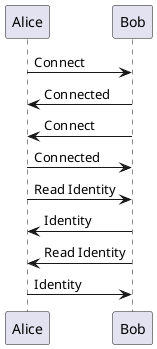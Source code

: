 @startuml bluetooth
Alice -> Bob: Connect
Alice <- Bob: Connected
Alice <- Bob: Connect
Alice -> Bob: Connected
Alice -> Bob: Read Identity
Alice <- Bob: Identity
Alice <- Bob: Read Identity
Alice -> Bob: Identity
@enduml
